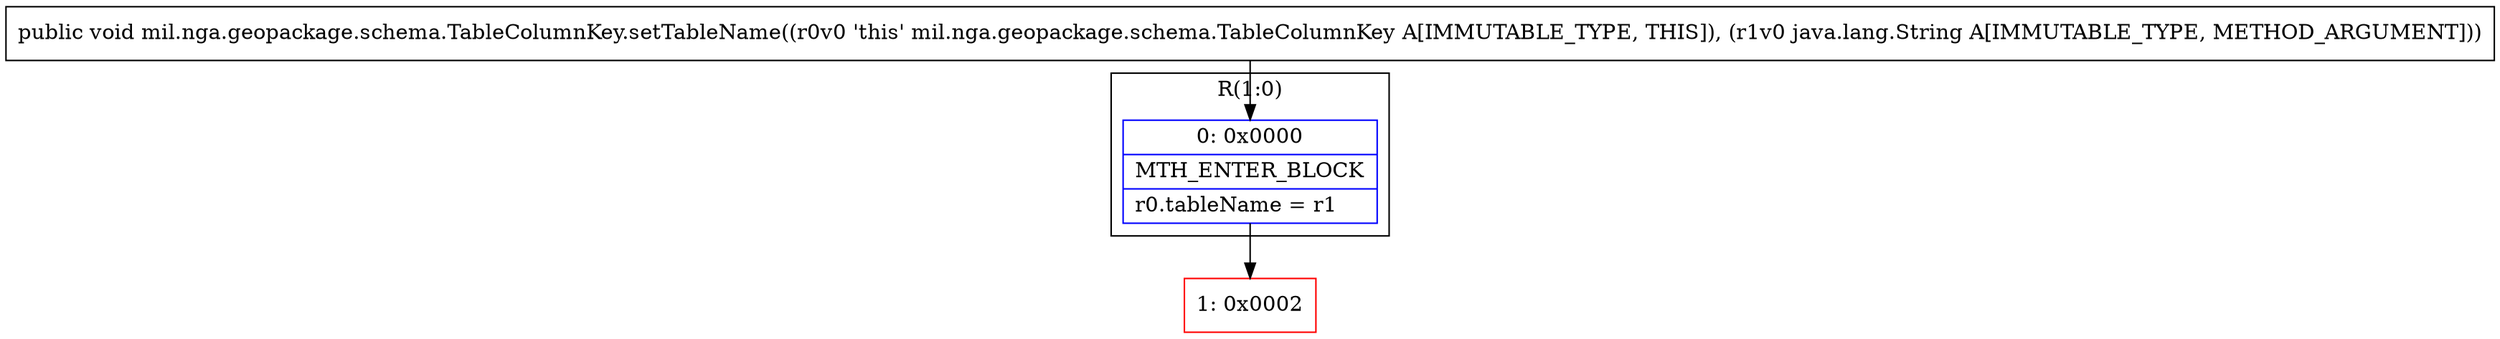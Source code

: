 digraph "CFG formil.nga.geopackage.schema.TableColumnKey.setTableName(Ljava\/lang\/String;)V" {
subgraph cluster_Region_1463165330 {
label = "R(1:0)";
node [shape=record,color=blue];
Node_0 [shape=record,label="{0\:\ 0x0000|MTH_ENTER_BLOCK\l|r0.tableName = r1\l}"];
}
Node_1 [shape=record,color=red,label="{1\:\ 0x0002}"];
MethodNode[shape=record,label="{public void mil.nga.geopackage.schema.TableColumnKey.setTableName((r0v0 'this' mil.nga.geopackage.schema.TableColumnKey A[IMMUTABLE_TYPE, THIS]), (r1v0 java.lang.String A[IMMUTABLE_TYPE, METHOD_ARGUMENT])) }"];
MethodNode -> Node_0;
Node_0 -> Node_1;
}


